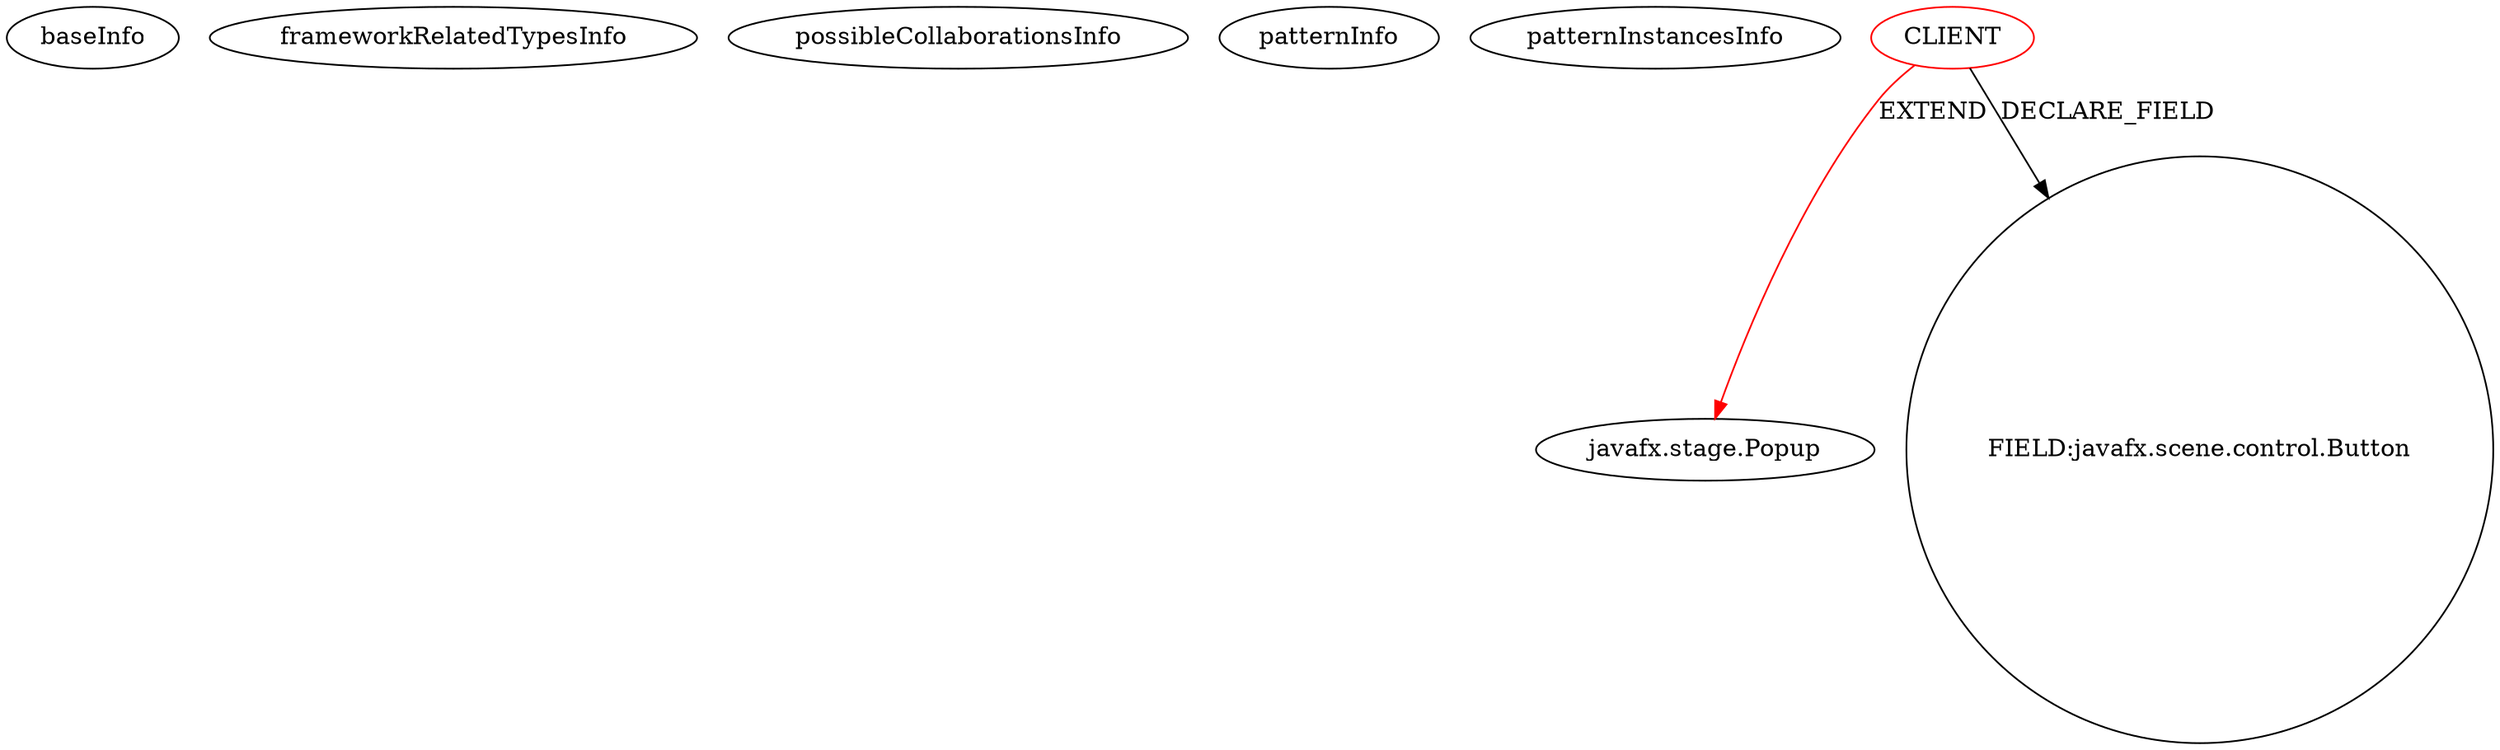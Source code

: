 digraph {
baseInfo[graphId=2112,category="pattern",isAnonymous=false,possibleRelation=false]
frameworkRelatedTypesInfo[0="javafx.stage.Popup"]
possibleCollaborationsInfo[]
patternInfo[frequency=3.0,patternRootClient=0]
patternInstancesInfo[0="sushkrish-CityLife~/sushkrish-CityLife/CityLife-master/src/view/MarketView.java~MarketView~4333",1="sushkrish-CityLife~/sushkrish-CityLife/CityLife-master/src/view/SelectHome.java~SelectHome~4329",2="sushkrish-CityLife~/sushkrish-CityLife/CityLife-master/src/view/SelectWork.java~SelectWork~4347"]
1[label="javafx.stage.Popup",vertexType="FRAMEWORK_CLASS_TYPE",isFrameworkType=false]
0[label="CLIENT",vertexType="ROOT_CLIENT_CLASS_DECLARATION",isFrameworkType=false,color=red]
2[label="FIELD:javafx.scene.control.Button",vertexType="FIELD_DECLARATION",isFrameworkType=false,shape=circle]
0->2[label="DECLARE_FIELD"]
0->1[label="EXTEND",color=red]
}
